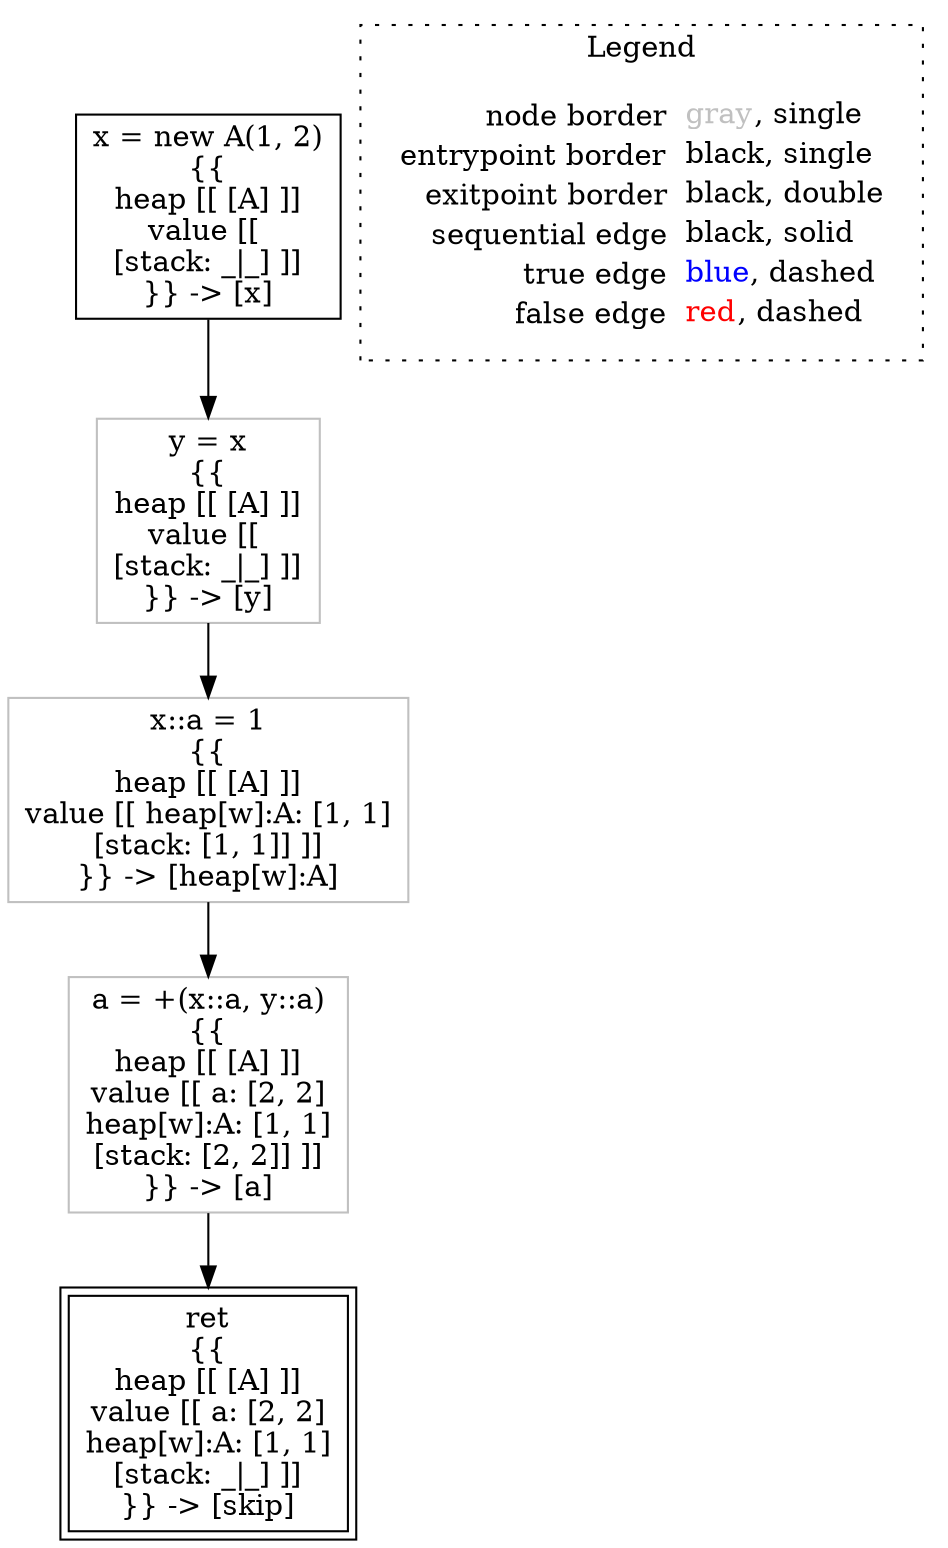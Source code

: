 digraph {
	"node0" [shape="rect",color="black",label=<x = new A(1, 2)<BR/>{{<BR/>heap [[ [A] ]]<BR/>value [[ <BR/>[stack: _|_] ]]<BR/>}} -&gt; [x]>];
	"node1" [shape="rect",color="gray",label=<y = x<BR/>{{<BR/>heap [[ [A] ]]<BR/>value [[ <BR/>[stack: _|_] ]]<BR/>}} -&gt; [y]>];
	"node2" [shape="rect",color="black",peripheries="2",label=<ret<BR/>{{<BR/>heap [[ [A] ]]<BR/>value [[ a: [2, 2]<BR/>heap[w]:A: [1, 1]<BR/>[stack: _|_] ]]<BR/>}} -&gt; [skip]>];
	"node3" [shape="rect",color="gray",label=<x::a = 1<BR/>{{<BR/>heap [[ [A] ]]<BR/>value [[ heap[w]:A: [1, 1]<BR/>[stack: [1, 1]] ]]<BR/>}} -&gt; [heap[w]:A]>];
	"node4" [shape="rect",color="gray",label=<a = +(x::a, y::a)<BR/>{{<BR/>heap [[ [A] ]]<BR/>value [[ a: [2, 2]<BR/>heap[w]:A: [1, 1]<BR/>[stack: [2, 2]] ]]<BR/>}} -&gt; [a]>];
	"node0" -> "node1" [color="black"];
	"node1" -> "node3" [color="black"];
	"node3" -> "node4" [color="black"];
	"node4" -> "node2" [color="black"];
subgraph cluster_legend {
	label="Legend";
	style=dotted;
	node [shape=plaintext];
	"legend" [label=<<table border="0" cellpadding="2" cellspacing="0" cellborder="0"><tr><td align="right">node border&nbsp;</td><td align="left"><font color="gray">gray</font>, single</td></tr><tr><td align="right">entrypoint border&nbsp;</td><td align="left"><font color="black">black</font>, single</td></tr><tr><td align="right">exitpoint border&nbsp;</td><td align="left"><font color="black">black</font>, double</td></tr><tr><td align="right">sequential edge&nbsp;</td><td align="left"><font color="black">black</font>, solid</td></tr><tr><td align="right">true edge&nbsp;</td><td align="left"><font color="blue">blue</font>, dashed</td></tr><tr><td align="right">false edge&nbsp;</td><td align="left"><font color="red">red</font>, dashed</td></tr></table>>];
}

}
